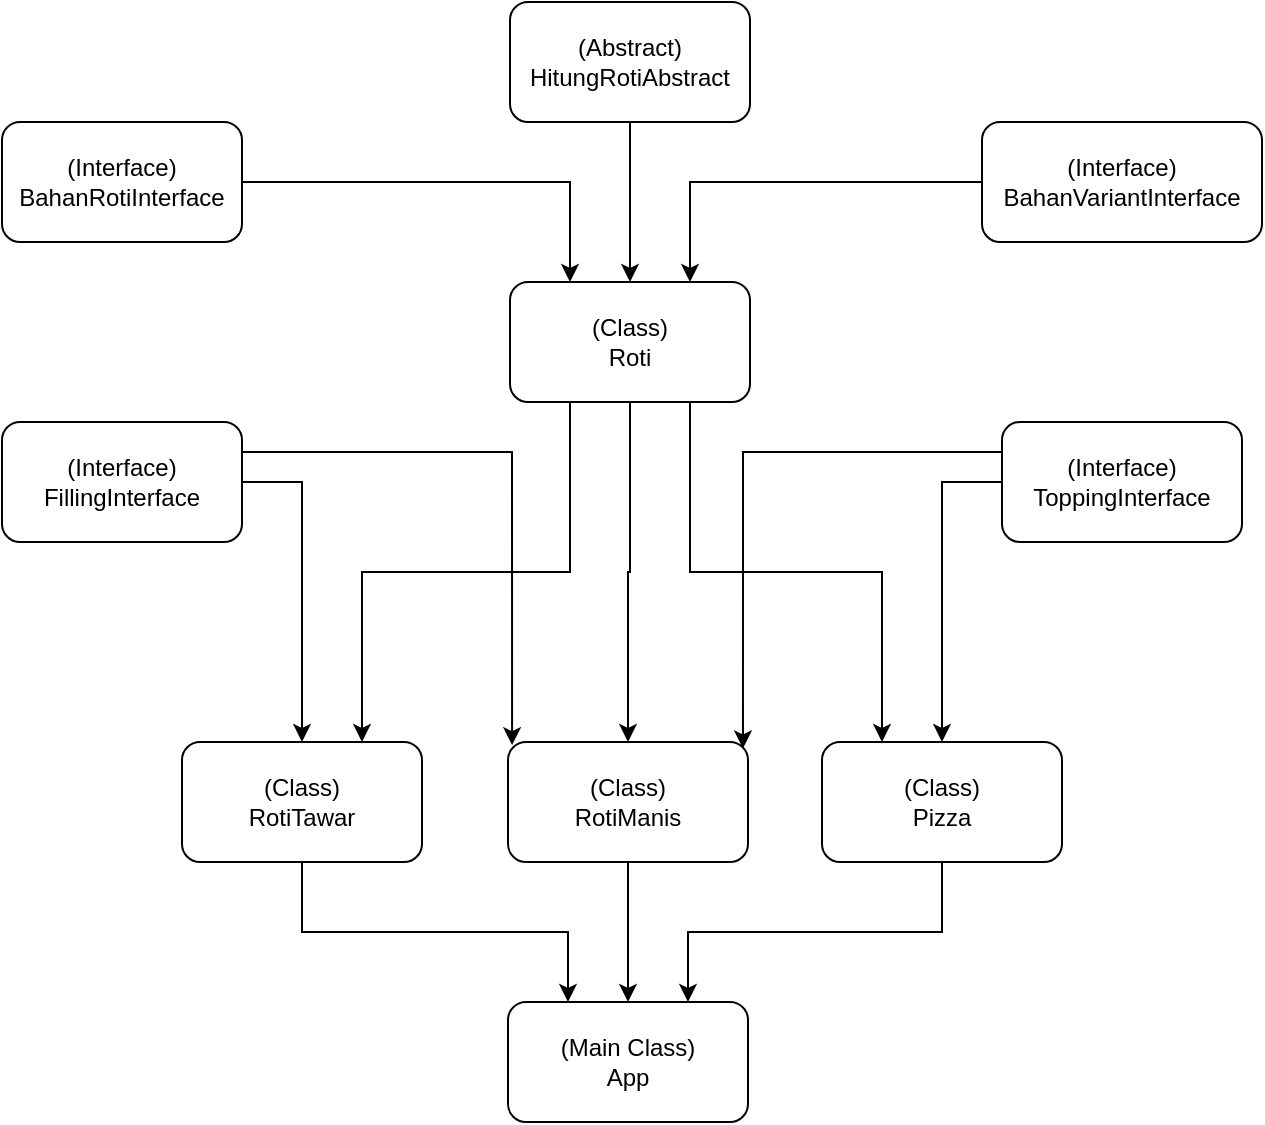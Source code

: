 <mxfile version="20.7.4" type="device"><diagram id="yKFt997mA9FkTdB_oBBy" name="Halaman-1"><mxGraphModel dx="2390" dy="1337" grid="1" gridSize="10" guides="1" tooltips="1" connect="1" arrows="1" fold="1" page="1" pageScale="1" pageWidth="827" pageHeight="1169" math="0" shadow="0"><root><mxCell id="0"/><mxCell id="1" parent="0"/><mxCell id="6aqJsybUrS_0smuITMKY-12" style="edgeStyle=orthogonalEdgeStyle;rounded=0;orthogonalLoop=1;jettySize=auto;html=1;exitX=0.5;exitY=1;exitDx=0;exitDy=0;" edge="1" parent="1" source="6aqJsybUrS_0smuITMKY-1" target="6aqJsybUrS_0smuITMKY-7"><mxGeometry relative="1" as="geometry"/></mxCell><mxCell id="6aqJsybUrS_0smuITMKY-1" value="(Abstract)&lt;br&gt;HitungRotiAbstract" style="rounded=1;whiteSpace=wrap;html=1;" vertex="1" parent="1"><mxGeometry x="354" y="450" width="120" height="60" as="geometry"/></mxCell><mxCell id="6aqJsybUrS_0smuITMKY-13" style="edgeStyle=orthogonalEdgeStyle;rounded=0;orthogonalLoop=1;jettySize=auto;html=1;exitX=1;exitY=0.5;exitDx=0;exitDy=0;entryX=0.25;entryY=0;entryDx=0;entryDy=0;" edge="1" parent="1" source="6aqJsybUrS_0smuITMKY-3" target="6aqJsybUrS_0smuITMKY-7"><mxGeometry relative="1" as="geometry"/></mxCell><mxCell id="6aqJsybUrS_0smuITMKY-3" value="(Interface)&lt;br&gt;BahanRotiInterface" style="rounded=1;whiteSpace=wrap;html=1;" vertex="1" parent="1"><mxGeometry x="100" y="510" width="120" height="60" as="geometry"/></mxCell><mxCell id="6aqJsybUrS_0smuITMKY-14" style="edgeStyle=orthogonalEdgeStyle;rounded=0;orthogonalLoop=1;jettySize=auto;html=1;exitX=0;exitY=0.5;exitDx=0;exitDy=0;entryX=0.75;entryY=0;entryDx=0;entryDy=0;" edge="1" parent="1" source="6aqJsybUrS_0smuITMKY-4" target="6aqJsybUrS_0smuITMKY-7"><mxGeometry relative="1" as="geometry"/></mxCell><mxCell id="6aqJsybUrS_0smuITMKY-4" value="(Interface)&lt;br&gt;BahanVariantInterface" style="rounded=1;whiteSpace=wrap;html=1;" vertex="1" parent="1"><mxGeometry x="590" y="510" width="140" height="60" as="geometry"/></mxCell><mxCell id="6aqJsybUrS_0smuITMKY-18" style="edgeStyle=orthogonalEdgeStyle;rounded=0;orthogonalLoop=1;jettySize=auto;html=1;exitX=1;exitY=0.5;exitDx=0;exitDy=0;entryX=0.5;entryY=0;entryDx=0;entryDy=0;" edge="1" parent="1" source="6aqJsybUrS_0smuITMKY-5" target="6aqJsybUrS_0smuITMKY-8"><mxGeometry relative="1" as="geometry"/></mxCell><mxCell id="6aqJsybUrS_0smuITMKY-22" style="edgeStyle=orthogonalEdgeStyle;rounded=0;orthogonalLoop=1;jettySize=auto;html=1;exitX=1;exitY=0.25;exitDx=0;exitDy=0;entryX=0.017;entryY=0.026;entryDx=0;entryDy=0;entryPerimeter=0;" edge="1" parent="1" source="6aqJsybUrS_0smuITMKY-5" target="6aqJsybUrS_0smuITMKY-9"><mxGeometry relative="1" as="geometry"/></mxCell><mxCell id="6aqJsybUrS_0smuITMKY-5" value="(Interface)&lt;br&gt;FillingInterface" style="rounded=1;whiteSpace=wrap;html=1;" vertex="1" parent="1"><mxGeometry x="100" y="660" width="120" height="60" as="geometry"/></mxCell><mxCell id="6aqJsybUrS_0smuITMKY-20" style="edgeStyle=orthogonalEdgeStyle;rounded=0;orthogonalLoop=1;jettySize=auto;html=1;exitX=0;exitY=0.5;exitDx=0;exitDy=0;" edge="1" parent="1" source="6aqJsybUrS_0smuITMKY-6" target="6aqJsybUrS_0smuITMKY-10"><mxGeometry relative="1" as="geometry"/></mxCell><mxCell id="6aqJsybUrS_0smuITMKY-21" style="edgeStyle=orthogonalEdgeStyle;rounded=0;orthogonalLoop=1;jettySize=auto;html=1;exitX=0;exitY=0.25;exitDx=0;exitDy=0;entryX=0.979;entryY=0.054;entryDx=0;entryDy=0;entryPerimeter=0;" edge="1" parent="1" source="6aqJsybUrS_0smuITMKY-6" target="6aqJsybUrS_0smuITMKY-9"><mxGeometry relative="1" as="geometry"/></mxCell><mxCell id="6aqJsybUrS_0smuITMKY-6" value="(Interface)&lt;br&gt;ToppingInterface" style="rounded=1;whiteSpace=wrap;html=1;" vertex="1" parent="1"><mxGeometry x="600" y="660" width="120" height="60" as="geometry"/></mxCell><mxCell id="6aqJsybUrS_0smuITMKY-15" style="edgeStyle=orthogonalEdgeStyle;rounded=0;orthogonalLoop=1;jettySize=auto;html=1;exitX=0.5;exitY=1;exitDx=0;exitDy=0;entryX=0.5;entryY=0;entryDx=0;entryDy=0;" edge="1" parent="1" source="6aqJsybUrS_0smuITMKY-7" target="6aqJsybUrS_0smuITMKY-9"><mxGeometry relative="1" as="geometry"/></mxCell><mxCell id="6aqJsybUrS_0smuITMKY-16" style="edgeStyle=orthogonalEdgeStyle;rounded=0;orthogonalLoop=1;jettySize=auto;html=1;exitX=0.25;exitY=1;exitDx=0;exitDy=0;entryX=0.75;entryY=0;entryDx=0;entryDy=0;" edge="1" parent="1" source="6aqJsybUrS_0smuITMKY-7" target="6aqJsybUrS_0smuITMKY-8"><mxGeometry relative="1" as="geometry"/></mxCell><mxCell id="6aqJsybUrS_0smuITMKY-17" style="edgeStyle=orthogonalEdgeStyle;rounded=0;orthogonalLoop=1;jettySize=auto;html=1;exitX=0.75;exitY=1;exitDx=0;exitDy=0;entryX=0.25;entryY=0;entryDx=0;entryDy=0;" edge="1" parent="1" source="6aqJsybUrS_0smuITMKY-7" target="6aqJsybUrS_0smuITMKY-10"><mxGeometry relative="1" as="geometry"/></mxCell><mxCell id="6aqJsybUrS_0smuITMKY-7" value="(Class)&lt;br&gt;Roti" style="rounded=1;whiteSpace=wrap;html=1;" vertex="1" parent="1"><mxGeometry x="354" y="590" width="120" height="60" as="geometry"/></mxCell><mxCell id="6aqJsybUrS_0smuITMKY-23" style="edgeStyle=orthogonalEdgeStyle;rounded=0;orthogonalLoop=1;jettySize=auto;html=1;exitX=0.5;exitY=1;exitDx=0;exitDy=0;entryX=0.25;entryY=0;entryDx=0;entryDy=0;" edge="1" parent="1" source="6aqJsybUrS_0smuITMKY-8" target="6aqJsybUrS_0smuITMKY-11"><mxGeometry relative="1" as="geometry"/></mxCell><mxCell id="6aqJsybUrS_0smuITMKY-8" value="(Class)&lt;br&gt;RotiTawar" style="rounded=1;whiteSpace=wrap;html=1;" vertex="1" parent="1"><mxGeometry x="190" y="820" width="120" height="60" as="geometry"/></mxCell><mxCell id="6aqJsybUrS_0smuITMKY-24" style="edgeStyle=orthogonalEdgeStyle;rounded=0;orthogonalLoop=1;jettySize=auto;html=1;exitX=0.5;exitY=1;exitDx=0;exitDy=0;entryX=0.5;entryY=0;entryDx=0;entryDy=0;" edge="1" parent="1" source="6aqJsybUrS_0smuITMKY-9" target="6aqJsybUrS_0smuITMKY-11"><mxGeometry relative="1" as="geometry"/></mxCell><mxCell id="6aqJsybUrS_0smuITMKY-9" value="(Class)&lt;br&gt;RotiManis" style="rounded=1;whiteSpace=wrap;html=1;" vertex="1" parent="1"><mxGeometry x="353" y="820" width="120" height="60" as="geometry"/></mxCell><mxCell id="6aqJsybUrS_0smuITMKY-25" style="edgeStyle=orthogonalEdgeStyle;rounded=0;orthogonalLoop=1;jettySize=auto;html=1;exitX=0.5;exitY=1;exitDx=0;exitDy=0;entryX=0.75;entryY=0;entryDx=0;entryDy=0;" edge="1" parent="1" source="6aqJsybUrS_0smuITMKY-10" target="6aqJsybUrS_0smuITMKY-11"><mxGeometry relative="1" as="geometry"/></mxCell><mxCell id="6aqJsybUrS_0smuITMKY-10" value="(Class)&lt;br&gt;Pizza" style="rounded=1;whiteSpace=wrap;html=1;" vertex="1" parent="1"><mxGeometry x="510" y="820" width="120" height="60" as="geometry"/></mxCell><mxCell id="6aqJsybUrS_0smuITMKY-11" value="(Main Class)&lt;br&gt;App" style="rounded=1;whiteSpace=wrap;html=1;" vertex="1" parent="1"><mxGeometry x="353" y="950" width="120" height="60" as="geometry"/></mxCell></root></mxGraphModel></diagram></mxfile>